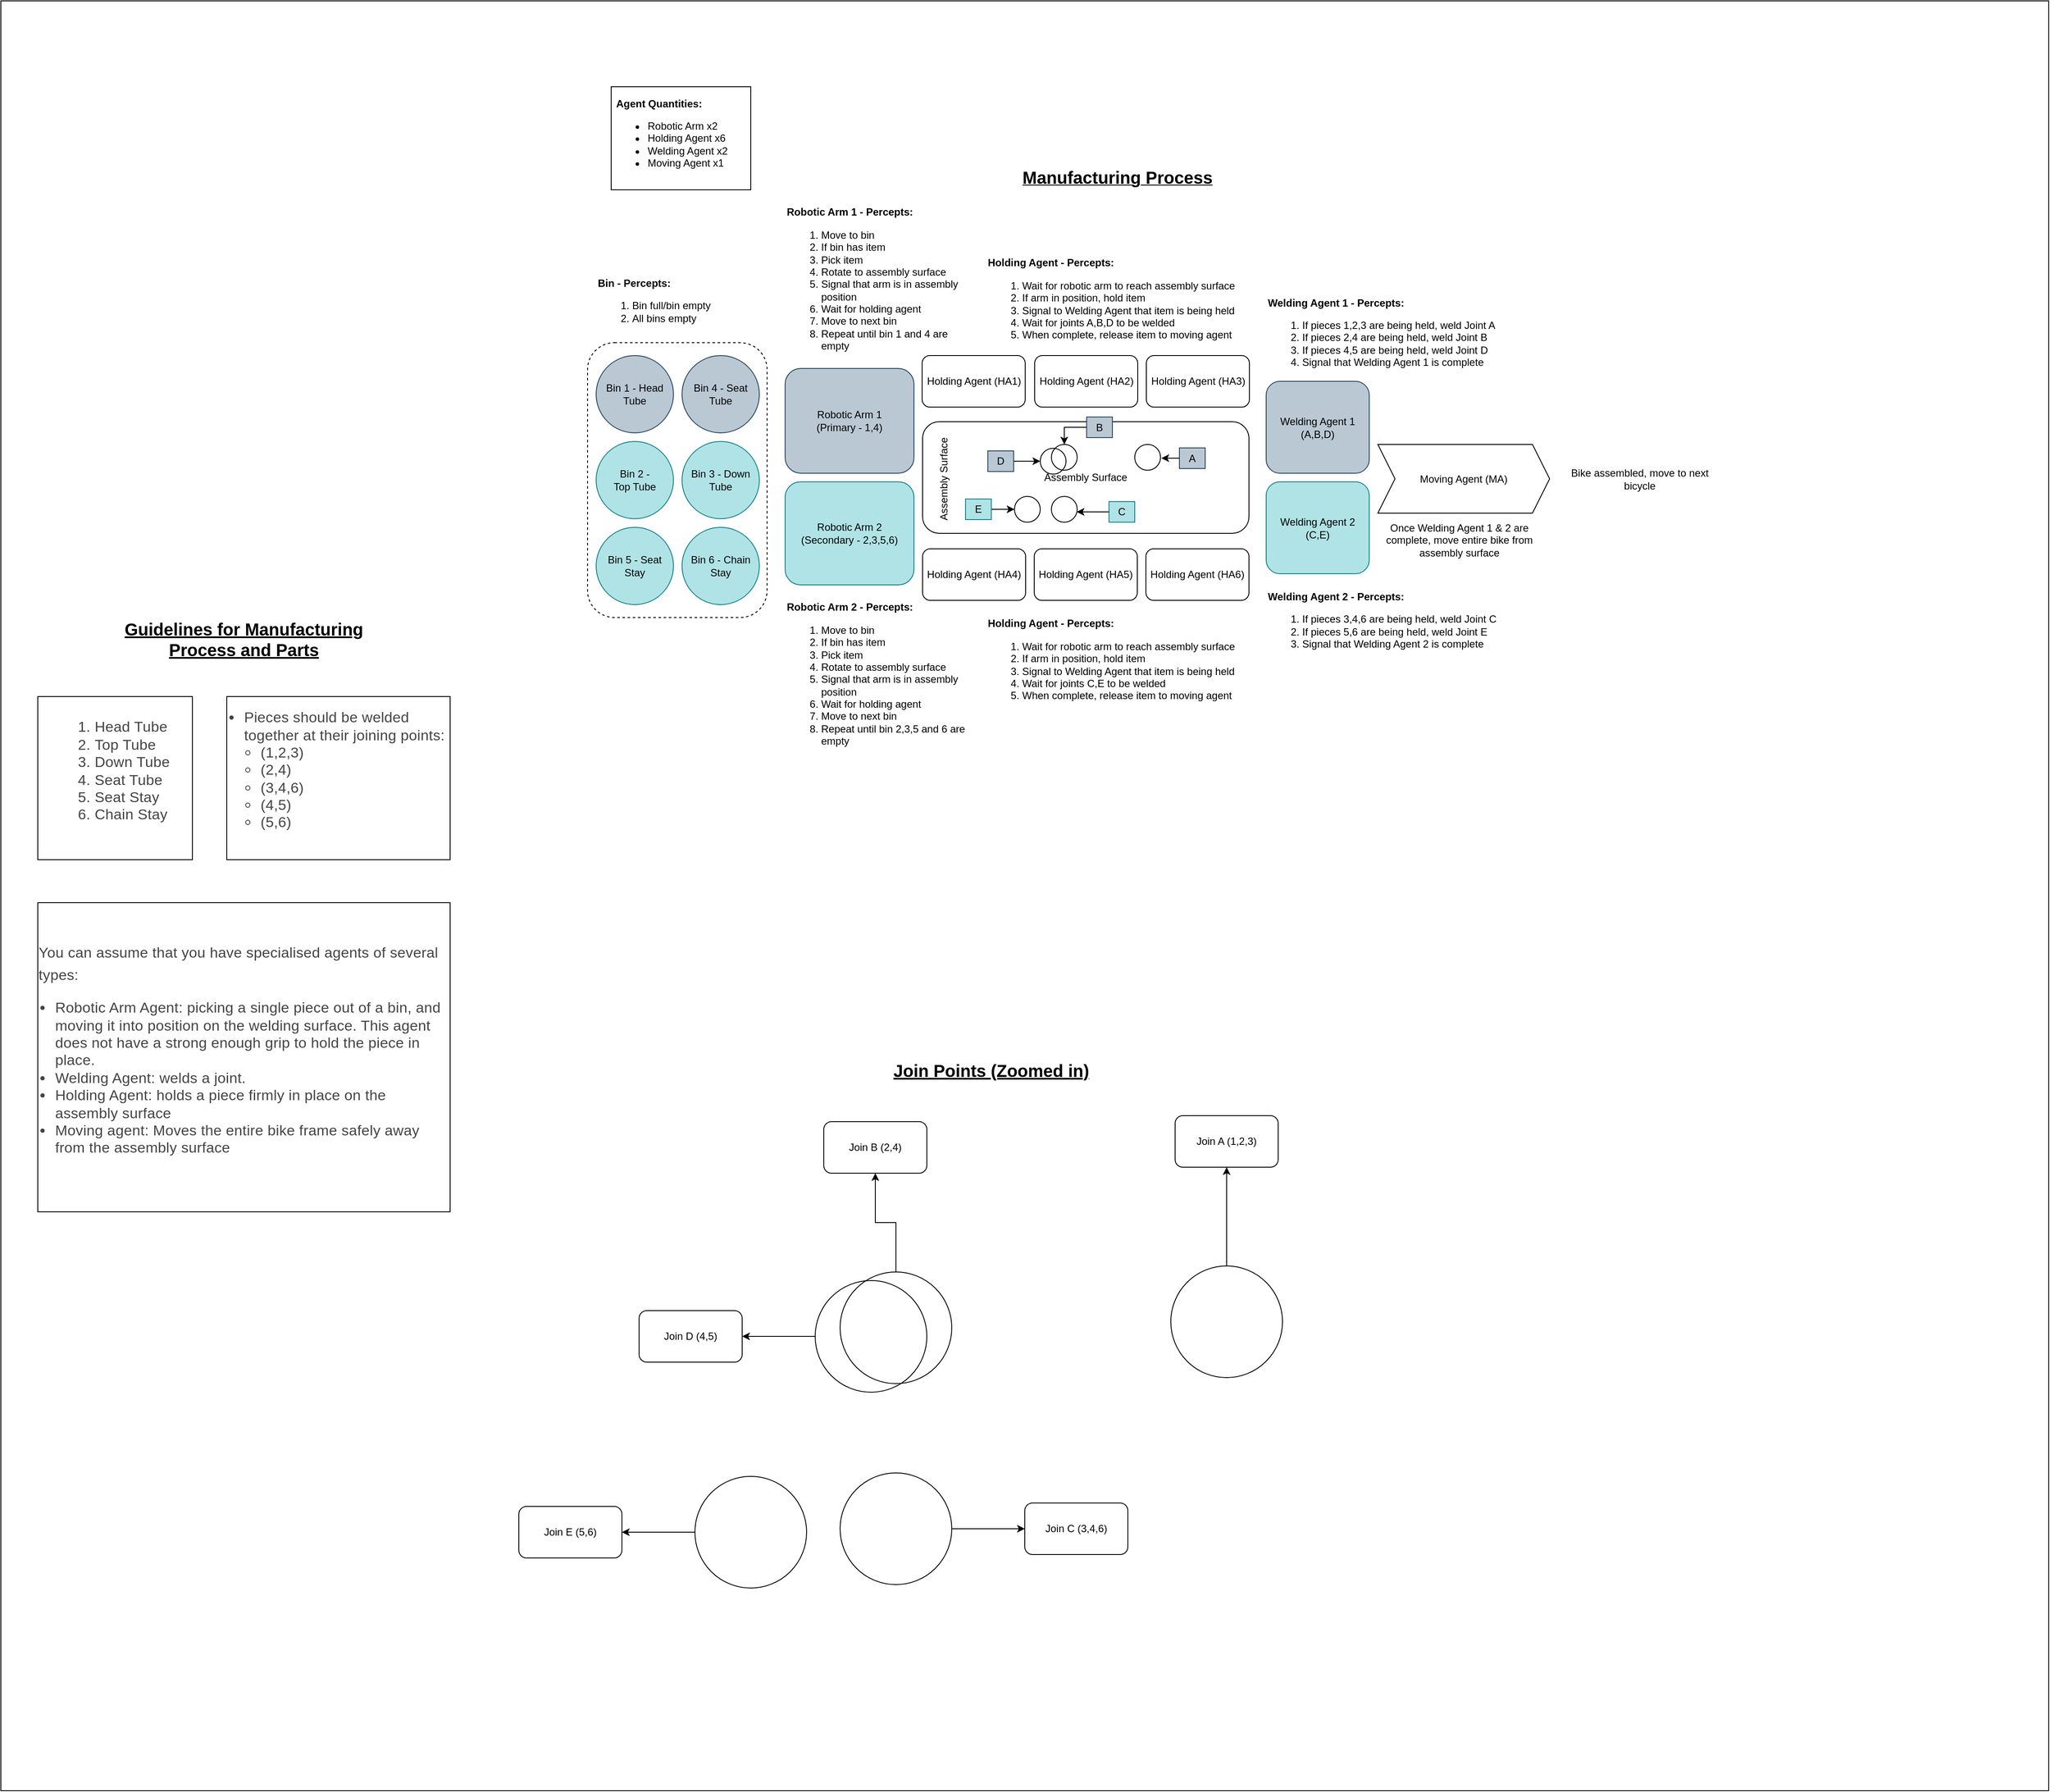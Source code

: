<mxfile version="21.8.0" type="github">
  <diagram id="C5RBs43oDa-KdzZeNtuy" name="Page-1">
    <mxGraphModel dx="2459" dy="2006" grid="0" gridSize="10" guides="1" tooltips="1" connect="1" arrows="1" fold="1" page="1" pageScale="1" pageWidth="827" pageHeight="1169" math="0" shadow="0">
      <root>
        <mxCell id="WIyWlLk6GJQsqaUBKTNV-0" />
        <mxCell id="WIyWlLk6GJQsqaUBKTNV-1" parent="WIyWlLk6GJQsqaUBKTNV-0" />
        <mxCell id="1owg42yloBusg6G1mB5r-115" value="" style="rounded=0;whiteSpace=wrap;html=1;strokeColor=default;" vertex="1" parent="WIyWlLk6GJQsqaUBKTNV-1">
          <mxGeometry x="-193" y="-820" width="2384" height="2084" as="geometry" />
        </mxCell>
        <mxCell id="1owg42yloBusg6G1mB5r-0" value="&lt;ol style=&quot;box-sizing: border-box; margin-top: 0px; margin-bottom: 1rem; padding-top: 10px; padding-bottom: 10px; font-size: 17px; color: rgb(68, 68, 68); font-family: proxima-nova, sans-serif; letter-spacing: 0.175px; text-align: left; background-color: rgb(255, 255, 255);&quot;&gt;&lt;li style=&quot;box-sizing: border-box;&quot;&gt;Head Tube&lt;/li&gt;&lt;li style=&quot;box-sizing: border-box;&quot;&gt;Top Tube&lt;/li&gt;&lt;li style=&quot;box-sizing: border-box;&quot;&gt;Down Tube&lt;/li&gt;&lt;li style=&quot;box-sizing: border-box;&quot;&gt;Seat Tube&lt;/li&gt;&lt;li style=&quot;box-sizing: border-box;&quot;&gt;Seat Stay&lt;/li&gt;&lt;li style=&quot;box-sizing: border-box;&quot;&gt;Chain Stay&lt;/li&gt;&lt;/ol&gt;" style="rounded=0;whiteSpace=wrap;html=1;" vertex="1" parent="WIyWlLk6GJQsqaUBKTNV-1">
          <mxGeometry x="-150" y="-10" width="180" height="190" as="geometry" />
        </mxCell>
        <mxCell id="1owg42yloBusg6G1mB5r-1" value="&lt;p style=&quot;box-sizing: border-box; margin-top: 0px; margin-bottom: 1rem; line-height: 1.5; font-family: proxima-nova, arial, sans-serif; font-size: 17px; color: rgb(68, 68, 68); padding-right: 10px; letter-spacing: 0.175px; text-align: left; background-color: rgb(255, 255, 255);&quot;&gt;You can assume that you have specialised agents of several types:&lt;/p&gt;&lt;ul style=&quot;box-sizing: border-box; margin-top: 0px; padding-left: 1rem; margin-inline-start: 0.2rem; margin-bottom: 18px; font-family: proxima-nova, arial, sans-serif; font-size: 17px; color: rgb(68, 68, 68); letter-spacing: 0.175px; text-align: left; background-color: rgb(255, 255, 255);&quot; id=&quot;yui_3_17_2_1_1695556231344_34&quot;&gt;&lt;li style=&quot;box-sizing: border-box;&quot;&gt;Robotic Arm Agent: picking a single piece out of a bin, and moving it into position on the welding surface. This agent does not have a strong enough grip to hold the piece in place.&lt;/li&gt;&lt;li style=&quot;box-sizing: border-box;&quot; id=&quot;yui_3_17_2_1_1695556231344_33&quot;&gt;Welding Agent: welds a joint.&lt;/li&gt;&lt;li style=&quot;box-sizing: border-box;&quot;&gt;Holding Agent: holds a piece firmly in place on the assembly surface&lt;/li&gt;&lt;li style=&quot;box-sizing: border-box;&quot;&gt;Moving agent: Moves the entire bike frame safely away from the assembly surface&lt;/li&gt;&lt;/ul&gt;" style="rounded=0;whiteSpace=wrap;html=1;" vertex="1" parent="WIyWlLk6GJQsqaUBKTNV-1">
          <mxGeometry x="-150" y="230" width="480" height="360" as="geometry" />
        </mxCell>
        <mxCell id="1owg42yloBusg6G1mB5r-2" value="&lt;ul style=&quot;box-sizing: border-box; margin-top: 0px; padding-left: 1rem; margin-inline-start: 0.2rem; margin-bottom: 18px; font-family: proxima-nova, arial, sans-serif; font-size: 17px; color: rgb(68, 68, 68); letter-spacing: 0.175px; text-align: left; background-color: rgb(255, 255, 255);&quot; id=&quot;yui_3_17_2_1_1695556231344_37&quot;&gt;&lt;li style=&quot;box-sizing: border-box;&quot;&gt;Pieces should be welded together at their joining points:&lt;ul style=&quot;box-sizing: border-box; margin-top: 0px; padding-left: 1rem; margin-inline-start: 0.2rem; margin-bottom: 18px;&quot;&gt;&lt;li style=&quot;box-sizing: border-box;&quot;&gt;(1,2,3)&lt;/li&gt;&lt;li style=&quot;box-sizing: border-box;&quot;&gt;(2,4)&lt;/li&gt;&lt;li style=&quot;box-sizing: border-box;&quot;&gt;(3,4,6)&lt;/li&gt;&lt;li style=&quot;box-sizing: border-box;&quot;&gt;(4,5)&lt;/li&gt;&lt;li style=&quot;box-sizing: border-box;&quot;&gt;(5,6)&lt;/li&gt;&lt;/ul&gt;&lt;/li&gt;&lt;/ul&gt;" style="rounded=0;whiteSpace=wrap;html=1;" vertex="1" parent="WIyWlLk6GJQsqaUBKTNV-1">
          <mxGeometry x="70" y="-10" width="260" height="190" as="geometry" />
        </mxCell>
        <mxCell id="1owg42yloBusg6G1mB5r-3" value="Bin 1 - Head Tube" style="ellipse;whiteSpace=wrap;html=1;fillColor=#bac8d3;strokeColor=#23445d;" vertex="1" parent="WIyWlLk6GJQsqaUBKTNV-1">
          <mxGeometry x="500" y="-407" width="90" height="90" as="geometry" />
        </mxCell>
        <mxCell id="1owg42yloBusg6G1mB5r-4" value="Bin 3 - Down&lt;br&gt;Tube" style="ellipse;whiteSpace=wrap;html=1;fillColor=#b0e3e6;strokeColor=#0e8088;" vertex="1" parent="WIyWlLk6GJQsqaUBKTNV-1">
          <mxGeometry x="600" y="-307" width="90" height="90" as="geometry" />
        </mxCell>
        <mxCell id="1owg42yloBusg6G1mB5r-5" value="Bin 6 - Chain Stay" style="ellipse;whiteSpace=wrap;html=1;fillColor=#b0e3e6;strokeColor=#0e8088;" vertex="1" parent="WIyWlLk6GJQsqaUBKTNV-1">
          <mxGeometry x="600" y="-207" width="90" height="90" as="geometry" />
        </mxCell>
        <mxCell id="1owg42yloBusg6G1mB5r-6" value="Bin 5 - Seat Stay" style="ellipse;whiteSpace=wrap;html=1;fillColor=#b0e3e6;strokeColor=#0e8088;" vertex="1" parent="WIyWlLk6GJQsqaUBKTNV-1">
          <mxGeometry x="500" y="-207" width="90" height="90" as="geometry" />
        </mxCell>
        <mxCell id="1owg42yloBusg6G1mB5r-7" value="Bin 2 - &lt;br&gt;Top Tube" style="ellipse;whiteSpace=wrap;html=1;fillColor=#b0e3e6;strokeColor=#0e8088;" vertex="1" parent="WIyWlLk6GJQsqaUBKTNV-1">
          <mxGeometry x="500" y="-307" width="90" height="90" as="geometry" />
        </mxCell>
        <mxCell id="1owg42yloBusg6G1mB5r-8" value="Bin 4 - Seat Tube" style="ellipse;whiteSpace=wrap;html=1;fillColor=#bac8d3;strokeColor=#23445d;" vertex="1" parent="WIyWlLk6GJQsqaUBKTNV-1">
          <mxGeometry x="600" y="-407" width="90" height="90" as="geometry" />
        </mxCell>
        <mxCell id="1owg42yloBusg6G1mB5r-9" value="" style="shape=image;verticalLabelPosition=bottom;labelBackgroundColor=default;verticalAlign=top;aspect=fixed;imageAspect=0;image=https://liverpool-online-study.com/pluginfile.php/159072/mod_assign/intro/Bicycle.png;" vertex="1" parent="WIyWlLk6GJQsqaUBKTNV-1">
          <mxGeometry x="640" y="635" width="672" height="384" as="geometry" />
        </mxCell>
        <mxCell id="1owg42yloBusg6G1mB5r-10" value="" style="edgeStyle=orthogonalEdgeStyle;rounded=0;orthogonalLoop=1;jettySize=auto;html=1;" edge="1" parent="WIyWlLk6GJQsqaUBKTNV-1" source="1owg42yloBusg6G1mB5r-11" target="1owg42yloBusg6G1mB5r-16">
          <mxGeometry relative="1" as="geometry" />
        </mxCell>
        <mxCell id="1owg42yloBusg6G1mB5r-11" value="" style="ellipse;whiteSpace=wrap;html=1;fillColor=none;" vertex="1" parent="WIyWlLk6GJQsqaUBKTNV-1">
          <mxGeometry x="1169" y="653" width="130" height="130" as="geometry" />
        </mxCell>
        <mxCell id="1owg42yloBusg6G1mB5r-12" value="" style="edgeStyle=orthogonalEdgeStyle;rounded=0;orthogonalLoop=1;jettySize=auto;html=1;" edge="1" parent="WIyWlLk6GJQsqaUBKTNV-1" source="1owg42yloBusg6G1mB5r-13" target="1owg42yloBusg6G1mB5r-24">
          <mxGeometry relative="1" as="geometry" />
        </mxCell>
        <mxCell id="1owg42yloBusg6G1mB5r-13" value="" style="ellipse;whiteSpace=wrap;html=1;fillColor=none;" vertex="1" parent="WIyWlLk6GJQsqaUBKTNV-1">
          <mxGeometry x="615" y="898" width="130" height="130" as="geometry" />
        </mxCell>
        <mxCell id="1owg42yloBusg6G1mB5r-14" value="" style="edgeStyle=orthogonalEdgeStyle;rounded=0;orthogonalLoop=1;jettySize=auto;html=1;" edge="1" parent="WIyWlLk6GJQsqaUBKTNV-1" source="1owg42yloBusg6G1mB5r-15" target="1owg42yloBusg6G1mB5r-17">
          <mxGeometry relative="1" as="geometry" />
        </mxCell>
        <mxCell id="1owg42yloBusg6G1mB5r-15" value="" style="ellipse;whiteSpace=wrap;html=1;fillColor=none;" vertex="1" parent="WIyWlLk6GJQsqaUBKTNV-1">
          <mxGeometry x="784" y="660" width="130" height="130" as="geometry" />
        </mxCell>
        <mxCell id="1owg42yloBusg6G1mB5r-16" value="Join A (1,2,3)" style="rounded=1;whiteSpace=wrap;html=1;fillColor=none;" vertex="1" parent="WIyWlLk6GJQsqaUBKTNV-1">
          <mxGeometry x="1174" y="478" width="120" height="60" as="geometry" />
        </mxCell>
        <mxCell id="1owg42yloBusg6G1mB5r-17" value="Join B (2,4)" style="rounded=1;whiteSpace=wrap;html=1;fillColor=none;" vertex="1" parent="WIyWlLk6GJQsqaUBKTNV-1">
          <mxGeometry x="765" y="485" width="120" height="60" as="geometry" />
        </mxCell>
        <mxCell id="1owg42yloBusg6G1mB5r-18" value="" style="edgeStyle=orthogonalEdgeStyle;rounded=0;orthogonalLoop=1;jettySize=auto;html=1;" edge="1" parent="WIyWlLk6GJQsqaUBKTNV-1" source="1owg42yloBusg6G1mB5r-19" target="1owg42yloBusg6G1mB5r-20">
          <mxGeometry relative="1" as="geometry" />
        </mxCell>
        <mxCell id="1owg42yloBusg6G1mB5r-19" value="" style="ellipse;whiteSpace=wrap;html=1;fillColor=none;" vertex="1" parent="WIyWlLk6GJQsqaUBKTNV-1">
          <mxGeometry x="784" y="894" width="130" height="130" as="geometry" />
        </mxCell>
        <mxCell id="1owg42yloBusg6G1mB5r-20" value="Join C (3,4,6)" style="rounded=1;whiteSpace=wrap;html=1;fillColor=none;" vertex="1" parent="WIyWlLk6GJQsqaUBKTNV-1">
          <mxGeometry x="999" y="929" width="120" height="60" as="geometry" />
        </mxCell>
        <mxCell id="1owg42yloBusg6G1mB5r-21" value="" style="edgeStyle=orthogonalEdgeStyle;rounded=0;orthogonalLoop=1;jettySize=auto;html=1;" edge="1" parent="WIyWlLk6GJQsqaUBKTNV-1" source="1owg42yloBusg6G1mB5r-22" target="1owg42yloBusg6G1mB5r-23">
          <mxGeometry relative="1" as="geometry" />
        </mxCell>
        <mxCell id="1owg42yloBusg6G1mB5r-22" value="" style="ellipse;whiteSpace=wrap;html=1;fillColor=none;" vertex="1" parent="WIyWlLk6GJQsqaUBKTNV-1">
          <mxGeometry x="755" y="670" width="130" height="130" as="geometry" />
        </mxCell>
        <mxCell id="1owg42yloBusg6G1mB5r-23" value="Join D (4,5)" style="rounded=1;whiteSpace=wrap;html=1;fillColor=none;" vertex="1" parent="WIyWlLk6GJQsqaUBKTNV-1">
          <mxGeometry x="550" y="705" width="120" height="60" as="geometry" />
        </mxCell>
        <mxCell id="1owg42yloBusg6G1mB5r-24" value="Join E (5,6)" style="rounded=1;whiteSpace=wrap;html=1;fillColor=none;" vertex="1" parent="WIyWlLk6GJQsqaUBKTNV-1">
          <mxGeometry x="410" y="933" width="120" height="60" as="geometry" />
        </mxCell>
        <mxCell id="1owg42yloBusg6G1mB5r-25" value="Once Welding Agent 1 &amp;amp; 2 are complete, move entire bike from assembly surface" style="text;html=1;strokeColor=none;fillColor=none;align=center;verticalAlign=middle;whiteSpace=wrap;rounded=0;" vertex="1" parent="WIyWlLk6GJQsqaUBKTNV-1">
          <mxGeometry x="1410" y="-217" width="190" height="50" as="geometry" />
        </mxCell>
        <mxCell id="1owg42yloBusg6G1mB5r-26" value="Holding Agent (HA4)" style="rounded=1;whiteSpace=wrap;html=1;" vertex="1" parent="WIyWlLk6GJQsqaUBKTNV-1">
          <mxGeometry x="880" y="-182" width="120" height="60" as="geometry" />
        </mxCell>
        <mxCell id="1owg42yloBusg6G1mB5r-27" value="Holding Agent (HA5)" style="rounded=1;whiteSpace=wrap;html=1;" vertex="1" parent="WIyWlLk6GJQsqaUBKTNV-1">
          <mxGeometry x="1010" y="-182" width="120" height="60" as="geometry" />
        </mxCell>
        <mxCell id="1owg42yloBusg6G1mB5r-28" value="Holding Agent (HA6)" style="rounded=1;whiteSpace=wrap;html=1;" vertex="1" parent="WIyWlLk6GJQsqaUBKTNV-1">
          <mxGeometry x="1140" y="-182" width="120" height="60" as="geometry" />
        </mxCell>
        <mxCell id="1owg42yloBusg6G1mB5r-29" value="Holding Agent (HA1)" style="rounded=1;whiteSpace=wrap;html=1;" vertex="1" parent="WIyWlLk6GJQsqaUBKTNV-1">
          <mxGeometry x="879.5" y="-407" width="120" height="60" as="geometry" />
        </mxCell>
        <mxCell id="1owg42yloBusg6G1mB5r-30" value="Holding Agent (HA2)" style="rounded=1;whiteSpace=wrap;html=1;" vertex="1" parent="WIyWlLk6GJQsqaUBKTNV-1">
          <mxGeometry x="1010.5" y="-407" width="120" height="60" as="geometry" />
        </mxCell>
        <mxCell id="1owg42yloBusg6G1mB5r-31" value="Holding Agent (HA3)" style="rounded=1;whiteSpace=wrap;html=1;" vertex="1" parent="WIyWlLk6GJQsqaUBKTNV-1">
          <mxGeometry x="1140.5" y="-407" width="120" height="60" as="geometry" />
        </mxCell>
        <mxCell id="1owg42yloBusg6G1mB5r-32" value="Robotic Arm 1&lt;br&gt;(Primary - 1,4)" style="rounded=1;whiteSpace=wrap;html=1;fillColor=#bac8d3;strokeColor=#23445d;" vertex="1" parent="WIyWlLk6GJQsqaUBKTNV-1">
          <mxGeometry x="720" y="-392" width="150" height="122" as="geometry" />
        </mxCell>
        <mxCell id="1owg42yloBusg6G1mB5r-33" value="Robotic Arm 2&lt;br style=&quot;border-color: var(--border-color);&quot;&gt;(Secondary - 2,3,5,6)" style="rounded=1;whiteSpace=wrap;html=1;fillColor=#b0e3e6;strokeColor=#0e8088;" vertex="1" parent="WIyWlLk6GJQsqaUBKTNV-1">
          <mxGeometry x="720" y="-260" width="150" height="120" as="geometry" />
        </mxCell>
        <mxCell id="1owg42yloBusg6G1mB5r-34" value="Assembly Surface" style="rounded=1;whiteSpace=wrap;html=1;" vertex="1" parent="WIyWlLk6GJQsqaUBKTNV-1">
          <mxGeometry x="880" y="-330" width="380" height="130" as="geometry" />
        </mxCell>
        <mxCell id="1owg42yloBusg6G1mB5r-35" value="Welding Agent 1 (A,B,D)" style="rounded=1;whiteSpace=wrap;html=1;fillColor=#bac8d3;strokeColor=#23445d;" vertex="1" parent="WIyWlLk6GJQsqaUBKTNV-1">
          <mxGeometry x="1280" y="-377" width="120" height="107" as="geometry" />
        </mxCell>
        <mxCell id="1owg42yloBusg6G1mB5r-36" value="" style="shape=image;verticalLabelPosition=bottom;labelBackgroundColor=default;verticalAlign=top;aspect=fixed;imageAspect=0;image=https://liverpool-online-study.com/pluginfile.php/159072/mod_assign/intro/Bicycle.png;" vertex="1" parent="WIyWlLk6GJQsqaUBKTNV-1">
          <mxGeometry x="991.37" y="-310" width="169.75" height="97" as="geometry" />
        </mxCell>
        <mxCell id="1owg42yloBusg6G1mB5r-37" value="Welding Agent 2&lt;br&gt;(C,E)" style="rounded=1;whiteSpace=wrap;html=1;fillColor=#b0e3e6;strokeColor=#0e8088;" vertex="1" parent="WIyWlLk6GJQsqaUBKTNV-1">
          <mxGeometry x="1280" y="-260" width="120" height="107" as="geometry" />
        </mxCell>
        <mxCell id="1owg42yloBusg6G1mB5r-38" value="Moving Agent (MA)" style="shape=step;perimeter=stepPerimeter;whiteSpace=wrap;html=1;fixedSize=1;" vertex="1" parent="WIyWlLk6GJQsqaUBKTNV-1">
          <mxGeometry x="1410" y="-303.5" width="200" height="80" as="geometry" />
        </mxCell>
        <mxCell id="1owg42yloBusg6G1mB5r-39" value="Bike assembled, move to next bicycle" style="text;html=1;strokeColor=none;fillColor=none;align=center;verticalAlign=middle;whiteSpace=wrap;rounded=0;" vertex="1" parent="WIyWlLk6GJQsqaUBKTNV-1">
          <mxGeometry x="1620" y="-288.5" width="190" height="50" as="geometry" />
        </mxCell>
        <mxCell id="1owg42yloBusg6G1mB5r-40" value="&lt;b&gt;Robotic Arm 2 - Percepts:&lt;/b&gt;&lt;br&gt;&lt;ol&gt;&lt;li&gt;Move to bin&lt;/li&gt;&lt;li&gt;If bin has item&lt;/li&gt;&lt;li&gt;Pick item&lt;/li&gt;&lt;li&gt;Rotate to assembly surface&lt;/li&gt;&lt;li&gt;Signal that arm is in assembly position&lt;/li&gt;&lt;li&gt;Wait for holding agent&lt;/li&gt;&lt;li&gt;Move to next bin&lt;/li&gt;&lt;li&gt;Repeat until bin 2,3,5 and 6 are empty&lt;/li&gt;&lt;/ol&gt;" style="text;html=1;strokeColor=none;fillColor=none;align=left;verticalAlign=middle;whiteSpace=wrap;rounded=0;" vertex="1" parent="WIyWlLk6GJQsqaUBKTNV-1">
          <mxGeometry x="720" y="-120" width="210" height="180" as="geometry" />
        </mxCell>
        <mxCell id="1owg42yloBusg6G1mB5r-41" value="&lt;b&gt;Robotic Arm 1 - Percepts:&lt;/b&gt;&lt;br&gt;&lt;ol&gt;&lt;li&gt;Move to bin&lt;/li&gt;&lt;li&gt;If bin has item&lt;/li&gt;&lt;li&gt;Pick item&lt;/li&gt;&lt;li&gt;Rotate to assembly surface&lt;/li&gt;&lt;li&gt;Signal that arm is in assembly position&lt;/li&gt;&lt;li&gt;Wait for holding agent&lt;/li&gt;&lt;li&gt;Move to next bin&lt;/li&gt;&lt;li&gt;Repeat until bin 1 and 4 are empty&lt;/li&gt;&lt;/ol&gt;" style="text;html=1;strokeColor=none;fillColor=none;align=left;verticalAlign=middle;whiteSpace=wrap;rounded=0;" vertex="1" parent="WIyWlLk6GJQsqaUBKTNV-1">
          <mxGeometry x="720" y="-580" width="210" height="180" as="geometry" />
        </mxCell>
        <mxCell id="1owg42yloBusg6G1mB5r-42" value="&lt;b&gt;Holding Agent - Percepts:&lt;/b&gt;&lt;br&gt;&lt;ol&gt;&lt;li&gt;Wait for robotic arm to reach assembly surface&lt;/li&gt;&lt;li&gt;If arm in position, hold item&lt;/li&gt;&lt;li&gt;Signal to Welding Agent that item is being held&lt;/li&gt;&lt;li&gt;Wait for joints A,B,D to be welded&lt;/li&gt;&lt;li&gt;When complete, release item to moving agent&lt;/li&gt;&lt;/ol&gt;" style="text;html=1;strokeColor=none;fillColor=none;align=left;verticalAlign=middle;whiteSpace=wrap;rounded=0;" vertex="1" parent="WIyWlLk6GJQsqaUBKTNV-1">
          <mxGeometry x="954" y="-527" width="306" height="120" as="geometry" />
        </mxCell>
        <mxCell id="1owg42yloBusg6G1mB5r-43" value="" style="ellipse;whiteSpace=wrap;html=1;fillColor=none;" vertex="1" parent="WIyWlLk6GJQsqaUBKTNV-1">
          <mxGeometry x="1127" y="-303.5" width="30" height="30" as="geometry" />
        </mxCell>
        <mxCell id="1owg42yloBusg6G1mB5r-44" value="" style="ellipse;whiteSpace=wrap;html=1;fillColor=none;" vertex="1" parent="WIyWlLk6GJQsqaUBKTNV-1">
          <mxGeometry x="1030" y="-243" width="30" height="30" as="geometry" />
        </mxCell>
        <mxCell id="1owg42yloBusg6G1mB5r-45" value="" style="ellipse;whiteSpace=wrap;html=1;fillColor=none;" vertex="1" parent="WIyWlLk6GJQsqaUBKTNV-1">
          <mxGeometry x="987" y="-243" width="30" height="30" as="geometry" />
        </mxCell>
        <mxCell id="1owg42yloBusg6G1mB5r-46" value="" style="ellipse;whiteSpace=wrap;html=1;fillColor=none;" vertex="1" parent="WIyWlLk6GJQsqaUBKTNV-1">
          <mxGeometry x="1030" y="-303.5" width="30" height="30" as="geometry" />
        </mxCell>
        <mxCell id="1owg42yloBusg6G1mB5r-47" value="" style="ellipse;whiteSpace=wrap;html=1;fillColor=none;" vertex="1" parent="WIyWlLk6GJQsqaUBKTNV-1">
          <mxGeometry x="1017" y="-299" width="30" height="30" as="geometry" />
        </mxCell>
        <mxCell id="1owg42yloBusg6G1mB5r-48" value="A" style="rounded=0;whiteSpace=wrap;html=1;fillColor=#bac8d3;strokeColor=#23445d;" vertex="1" parent="WIyWlLk6GJQsqaUBKTNV-1">
          <mxGeometry x="1179" y="-299.5" width="30" height="24" as="geometry" />
        </mxCell>
        <mxCell id="1owg42yloBusg6G1mB5r-49" value="B" style="rounded=0;whiteSpace=wrap;html=1;fillColor=#bac8d3;strokeColor=#23445d;" vertex="1" parent="WIyWlLk6GJQsqaUBKTNV-1">
          <mxGeometry x="1071" y="-335.5" width="30" height="24" as="geometry" />
        </mxCell>
        <mxCell id="1owg42yloBusg6G1mB5r-50" style="edgeStyle=orthogonalEdgeStyle;rounded=0;orthogonalLoop=1;jettySize=auto;html=1;exitX=0;exitY=0.5;exitDx=0;exitDy=0;entryX=0.5;entryY=0;entryDx=0;entryDy=0;" edge="1" parent="WIyWlLk6GJQsqaUBKTNV-1" source="1owg42yloBusg6G1mB5r-49" target="1owg42yloBusg6G1mB5r-46">
          <mxGeometry relative="1" as="geometry" />
        </mxCell>
        <mxCell id="1owg42yloBusg6G1mB5r-51" style="edgeStyle=orthogonalEdgeStyle;rounded=0;orthogonalLoop=1;jettySize=auto;html=1;exitX=0;exitY=0.5;exitDx=0;exitDy=0;" edge="1" parent="WIyWlLk6GJQsqaUBKTNV-1" source="1owg42yloBusg6G1mB5r-48">
          <mxGeometry relative="1" as="geometry">
            <mxPoint x="1158" y="-288" as="targetPoint" />
          </mxGeometry>
        </mxCell>
        <mxCell id="1owg42yloBusg6G1mB5r-52" style="edgeStyle=orthogonalEdgeStyle;rounded=0;orthogonalLoop=1;jettySize=auto;html=1;exitX=1;exitY=0.5;exitDx=0;exitDy=0;entryX=0;entryY=0.5;entryDx=0;entryDy=0;" edge="1" parent="WIyWlLk6GJQsqaUBKTNV-1" source="1owg42yloBusg6G1mB5r-53" target="1owg42yloBusg6G1mB5r-47">
          <mxGeometry relative="1" as="geometry" />
        </mxCell>
        <mxCell id="1owg42yloBusg6G1mB5r-53" value="D" style="rounded=0;whiteSpace=wrap;html=1;fillColor=#bac8d3;strokeColor=#23445d;" vertex="1" parent="WIyWlLk6GJQsqaUBKTNV-1">
          <mxGeometry x="956" y="-296" width="30" height="24" as="geometry" />
        </mxCell>
        <mxCell id="1owg42yloBusg6G1mB5r-54" style="edgeStyle=orthogonalEdgeStyle;rounded=0;orthogonalLoop=1;jettySize=auto;html=1;exitX=1;exitY=0.5;exitDx=0;exitDy=0;entryX=0;entryY=0.5;entryDx=0;entryDy=0;" edge="1" parent="WIyWlLk6GJQsqaUBKTNV-1" source="1owg42yloBusg6G1mB5r-55" target="1owg42yloBusg6G1mB5r-45">
          <mxGeometry relative="1" as="geometry" />
        </mxCell>
        <mxCell id="1owg42yloBusg6G1mB5r-55" value="E" style="rounded=0;whiteSpace=wrap;html=1;fillColor=#b0e3e6;strokeColor=#0e8088;" vertex="1" parent="WIyWlLk6GJQsqaUBKTNV-1">
          <mxGeometry x="930" y="-240" width="30" height="24" as="geometry" />
        </mxCell>
        <mxCell id="1owg42yloBusg6G1mB5r-56" value="C" style="rounded=0;whiteSpace=wrap;html=1;fillColor=#b0e3e6;strokeColor=#0e8088;" vertex="1" parent="WIyWlLk6GJQsqaUBKTNV-1">
          <mxGeometry x="1097" y="-237" width="30" height="24" as="geometry" />
        </mxCell>
        <mxCell id="1owg42yloBusg6G1mB5r-57" style="edgeStyle=orthogonalEdgeStyle;rounded=0;orthogonalLoop=1;jettySize=auto;html=1;exitX=0;exitY=0.5;exitDx=0;exitDy=0;entryX=0.981;entryY=0.629;entryDx=0;entryDy=0;entryPerimeter=0;" edge="1" parent="WIyWlLk6GJQsqaUBKTNV-1" source="1owg42yloBusg6G1mB5r-56" target="1owg42yloBusg6G1mB5r-44">
          <mxGeometry relative="1" as="geometry" />
        </mxCell>
        <mxCell id="1owg42yloBusg6G1mB5r-58" value="&lt;b&gt;Welding Agent 1 - Percepts:&lt;/b&gt;&lt;br&gt;&lt;ol&gt;&lt;li&gt;If pieces 1,2,3 are being held, weld Joint A&lt;/li&gt;&lt;li&gt;If pieces 2,4 are being held, weld Joint B&lt;/li&gt;&lt;li&gt;If pieces 4,5 are being held, weld Joint D&lt;/li&gt;&lt;li&gt;Signal that Welding Agent 1 is complete&lt;/li&gt;&lt;/ol&gt;" style="text;html=1;strokeColor=none;fillColor=none;align=left;verticalAlign=middle;whiteSpace=wrap;rounded=0;" vertex="1" parent="WIyWlLk6GJQsqaUBKTNV-1">
          <mxGeometry x="1280" y="-482" width="280" height="107" as="geometry" />
        </mxCell>
        <mxCell id="1owg42yloBusg6G1mB5r-59" value="&lt;b&gt;Welding Agent 2 - Percepts:&lt;/b&gt;&lt;br&gt;&lt;ol&gt;&lt;li&gt;If pieces 3,4,6 are being held, weld Joint C&lt;/li&gt;&lt;li&gt;If pieces 5,6 are being held, weld Joint E&lt;/li&gt;&lt;li&gt;Signal that Welding Agent 2 is complete&lt;/li&gt;&lt;/ol&gt;" style="text;html=1;strokeColor=none;fillColor=none;align=left;verticalAlign=middle;whiteSpace=wrap;rounded=0;" vertex="1" parent="WIyWlLk6GJQsqaUBKTNV-1">
          <mxGeometry x="1280" y="-147" width="280" height="107" as="geometry" />
        </mxCell>
        <mxCell id="1owg42yloBusg6G1mB5r-60" value="&lt;b&gt;Bin - Percepts:&lt;/b&gt;&lt;br&gt;&lt;ol&gt;&lt;li&gt;Bin full/bin empty&lt;/li&gt;&lt;li&gt;All bins empty&lt;/li&gt;&lt;/ol&gt;" style="text;html=1;strokeColor=none;fillColor=none;align=left;verticalAlign=middle;whiteSpace=wrap;rounded=0;" vertex="1" parent="WIyWlLk6GJQsqaUBKTNV-1">
          <mxGeometry x="500" y="-510" width="190" height="90" as="geometry" />
        </mxCell>
        <mxCell id="1owg42yloBusg6G1mB5r-61" value="Assembly Surface" style="text;html=1;strokeColor=none;fillColor=none;align=center;verticalAlign=middle;whiteSpace=wrap;rounded=0;rotation=-90;" vertex="1" parent="WIyWlLk6GJQsqaUBKTNV-1">
          <mxGeometry x="853" y="-278.5" width="103" height="30" as="geometry" />
        </mxCell>
        <mxCell id="1owg42yloBusg6G1mB5r-62" value="" style="rounded=1;whiteSpace=wrap;html=1;fillColor=none;dashed=1;" vertex="1" parent="WIyWlLk6GJQsqaUBKTNV-1">
          <mxGeometry x="490" y="-422" width="209" height="320" as="geometry" />
        </mxCell>
        <mxCell id="1owg42yloBusg6G1mB5r-63" value="&lt;b&gt;Holding Agent - Percepts:&lt;/b&gt;&lt;br&gt;&lt;ol&gt;&lt;li&gt;Wait for robotic arm to reach assembly surface&lt;/li&gt;&lt;li&gt;If arm in position, hold item&lt;/li&gt;&lt;li&gt;Signal to Welding Agent that item is being held&lt;/li&gt;&lt;li&gt;Wait for joints C,E to be welded&lt;/li&gt;&lt;li&gt;When complete, release item to moving agent&lt;/li&gt;&lt;/ol&gt;" style="text;html=1;strokeColor=none;fillColor=none;align=left;verticalAlign=middle;whiteSpace=wrap;rounded=0;" vertex="1" parent="WIyWlLk6GJQsqaUBKTNV-1">
          <mxGeometry x="954" y="-107" width="306" height="120" as="geometry" />
        </mxCell>
        <mxCell id="1owg42yloBusg6G1mB5r-64" value="&lt;b&gt;&lt;u&gt;&lt;font style=&quot;font-size: 20px;&quot;&gt;Manufacturing Process&lt;/font&gt;&lt;/u&gt;&lt;/b&gt;" style="text;html=1;strokeColor=none;fillColor=none;align=center;verticalAlign=middle;whiteSpace=wrap;rounded=0;" vertex="1" parent="WIyWlLk6GJQsqaUBKTNV-1">
          <mxGeometry x="947.25" y="-640" width="319.5" height="50" as="geometry" />
        </mxCell>
        <mxCell id="1owg42yloBusg6G1mB5r-65" value="&lt;span style=&quot;font-size: 20px;&quot;&gt;&lt;b&gt;&lt;u&gt;Guidelines for Manufacturing Process and Parts&lt;/u&gt;&lt;/b&gt;&lt;/span&gt;" style="text;html=1;strokeColor=none;fillColor=none;align=center;verticalAlign=middle;whiteSpace=wrap;rounded=0;" vertex="1" parent="WIyWlLk6GJQsqaUBKTNV-1">
          <mxGeometry x="-69.75" y="-102" width="319.5" height="50" as="geometry" />
        </mxCell>
        <mxCell id="1owg42yloBusg6G1mB5r-66" value="&lt;b&gt;&lt;font style=&quot;font-size: 20px;&quot;&gt;&lt;u&gt;Join Points (Zoomed in)&lt;/u&gt;&lt;/font&gt;&lt;/b&gt;" style="text;html=1;strokeColor=none;fillColor=none;align=center;verticalAlign=middle;whiteSpace=wrap;rounded=0;" vertex="1" parent="WIyWlLk6GJQsqaUBKTNV-1">
          <mxGeometry x="799.5" y="400" width="319.5" height="50" as="geometry" />
        </mxCell>
        <mxCell id="1owg42yloBusg6G1mB5r-67" value="&lt;b&gt;&amp;nbsp;Agent Quantities:&lt;/b&gt;&lt;br&gt;&lt;ul&gt;&lt;li&gt;Robotic Arm x2&lt;/li&gt;&lt;li&gt;Holding Agent x6&lt;/li&gt;&lt;li&gt;Welding Agent x2&lt;/li&gt;&lt;li&gt;Moving Agent x1&lt;/li&gt;&lt;/ul&gt;" style="rounded=0;whiteSpace=wrap;html=1;align=left;" vertex="1" parent="WIyWlLk6GJQsqaUBKTNV-1">
          <mxGeometry x="517.5" y="-720" width="162.5" height="120" as="geometry" />
        </mxCell>
      </root>
    </mxGraphModel>
  </diagram>
</mxfile>
